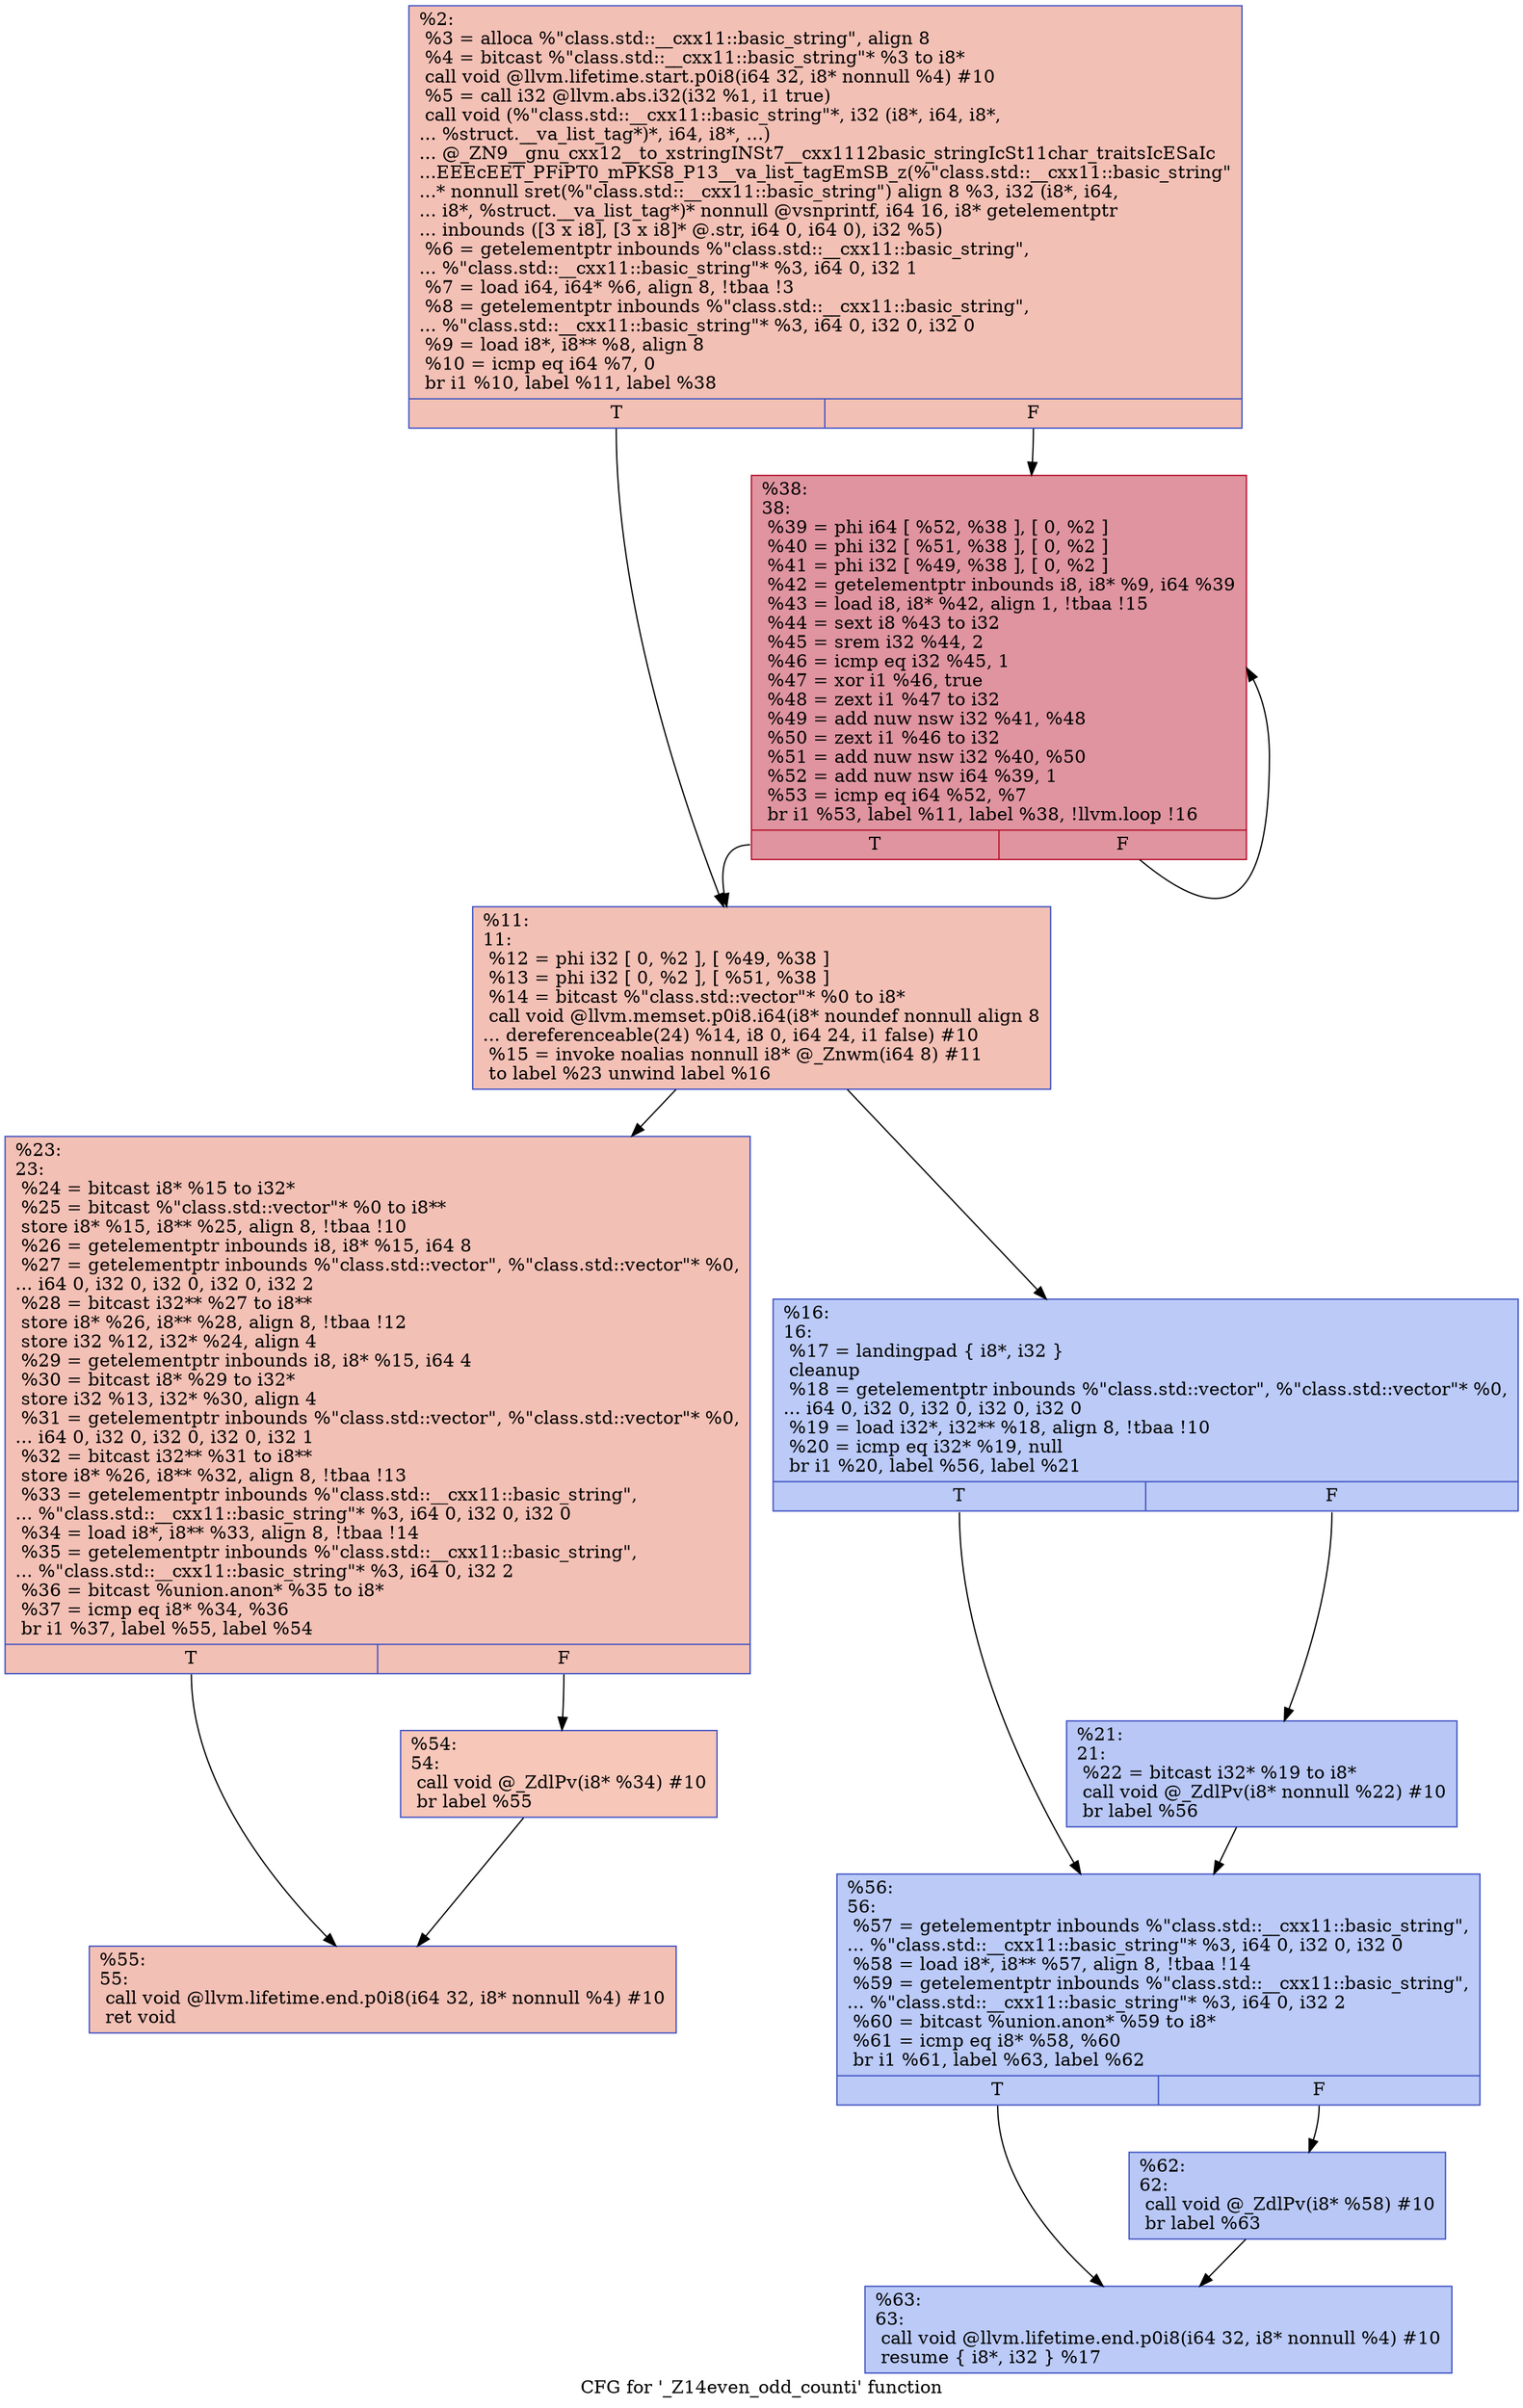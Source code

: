 digraph "CFG for '_Z14even_odd_counti' function" {
	label="CFG for '_Z14even_odd_counti' function";

	Node0x557069615b60 [shape=record,color="#3d50c3ff", style=filled, fillcolor="#e5705870",label="{%2:\l  %3 = alloca %\"class.std::__cxx11::basic_string\", align 8\l  %4 = bitcast %\"class.std::__cxx11::basic_string\"* %3 to i8*\l  call void @llvm.lifetime.start.p0i8(i64 32, i8* nonnull %4) #10\l  %5 = call i32 @llvm.abs.i32(i32 %1, i1 true)\l  call void (%\"class.std::__cxx11::basic_string\"*, i32 (i8*, i64, i8*,\l... %struct.__va_list_tag*)*, i64, i8*, ...)\l... @_ZN9__gnu_cxx12__to_xstringINSt7__cxx1112basic_stringIcSt11char_traitsIcESaIc\l...EEEcEET_PFiPT0_mPKS8_P13__va_list_tagEmSB_z(%\"class.std::__cxx11::basic_string\"\l...* nonnull sret(%\"class.std::__cxx11::basic_string\") align 8 %3, i32 (i8*, i64,\l... i8*, %struct.__va_list_tag*)* nonnull @vsnprintf, i64 16, i8* getelementptr\l... inbounds ([3 x i8], [3 x i8]* @.str, i64 0, i64 0), i32 %5)\l  %6 = getelementptr inbounds %\"class.std::__cxx11::basic_string\",\l... %\"class.std::__cxx11::basic_string\"* %3, i64 0, i32 1\l  %7 = load i64, i64* %6, align 8, !tbaa !3\l  %8 = getelementptr inbounds %\"class.std::__cxx11::basic_string\",\l... %\"class.std::__cxx11::basic_string\"* %3, i64 0, i32 0, i32 0\l  %9 = load i8*, i8** %8, align 8\l  %10 = icmp eq i64 %7, 0\l  br i1 %10, label %11, label %38\l|{<s0>T|<s1>F}}"];
	Node0x557069615b60:s0 -> Node0x557069616310;
	Node0x557069615b60:s1 -> Node0x557069617c00;
	Node0x557069616310 [shape=record,color="#3d50c3ff", style=filled, fillcolor="#e5705870",label="{%11:\l11:                                               \l  %12 = phi i32 [ 0, %2 ], [ %49, %38 ]\l  %13 = phi i32 [ 0, %2 ], [ %51, %38 ]\l  %14 = bitcast %\"class.std::vector\"* %0 to i8*\l  call void @llvm.memset.p0i8.i64(i8* noundef nonnull align 8\l... dereferenceable(24) %14, i8 0, i64 24, i1 false) #10\l  %15 = invoke noalias nonnull i8* @_Znwm(i64 8) #11\l          to label %23 unwind label %16\l}"];
	Node0x557069616310 -> Node0x557069618380;
	Node0x557069616310 -> Node0x557069618410;
	Node0x557069618410 [shape=record,color="#3d50c3ff", style=filled, fillcolor="#6687ed70",label="{%16:\l16:                                               \l  %17 = landingpad \{ i8*, i32 \}\l          cleanup\l  %18 = getelementptr inbounds %\"class.std::vector\", %\"class.std::vector\"* %0,\l... i64 0, i32 0, i32 0, i32 0, i32 0\l  %19 = load i32*, i32** %18, align 8, !tbaa !10\l  %20 = icmp eq i32* %19, null\l  br i1 %20, label %56, label %21\l|{<s0>T|<s1>F}}"];
	Node0x557069618410:s0 -> Node0x557069618b70;
	Node0x557069618410:s1 -> Node0x557069618c00;
	Node0x557069618c00 [shape=record,color="#3d50c3ff", style=filled, fillcolor="#5f7fe870",label="{%21:\l21:                                               \l  %22 = bitcast i32* %19 to i8*\l  call void @_ZdlPv(i8* nonnull %22) #10\l  br label %56\l}"];
	Node0x557069618c00 -> Node0x557069618b70;
	Node0x557069618380 [shape=record,color="#3d50c3ff", style=filled, fillcolor="#e5705870",label="{%23:\l23:                                               \l  %24 = bitcast i8* %15 to i32*\l  %25 = bitcast %\"class.std::vector\"* %0 to i8**\l  store i8* %15, i8** %25, align 8, !tbaa !10\l  %26 = getelementptr inbounds i8, i8* %15, i64 8\l  %27 = getelementptr inbounds %\"class.std::vector\", %\"class.std::vector\"* %0,\l... i64 0, i32 0, i32 0, i32 0, i32 2\l  %28 = bitcast i32** %27 to i8**\l  store i8* %26, i8** %28, align 8, !tbaa !12\l  store i32 %12, i32* %24, align 4\l  %29 = getelementptr inbounds i8, i8* %15, i64 4\l  %30 = bitcast i8* %29 to i32*\l  store i32 %13, i32* %30, align 4\l  %31 = getelementptr inbounds %\"class.std::vector\", %\"class.std::vector\"* %0,\l... i64 0, i32 0, i32 0, i32 0, i32 1\l  %32 = bitcast i32** %31 to i8**\l  store i8* %26, i8** %32, align 8, !tbaa !13\l  %33 = getelementptr inbounds %\"class.std::__cxx11::basic_string\",\l... %\"class.std::__cxx11::basic_string\"* %3, i64 0, i32 0, i32 0\l  %34 = load i8*, i8** %33, align 8, !tbaa !14\l  %35 = getelementptr inbounds %\"class.std::__cxx11::basic_string\",\l... %\"class.std::__cxx11::basic_string\"* %3, i64 0, i32 2\l  %36 = bitcast %union.anon* %35 to i8*\l  %37 = icmp eq i8* %34, %36\l  br i1 %37, label %55, label %54\l|{<s0>T|<s1>F}}"];
	Node0x557069618380:s0 -> Node0x55706961a660;
	Node0x557069618380:s1 -> Node0x55706961a6f0;
	Node0x557069617c00 [shape=record,color="#b70d28ff", style=filled, fillcolor="#b70d2870",label="{%38:\l38:                                               \l  %39 = phi i64 [ %52, %38 ], [ 0, %2 ]\l  %40 = phi i32 [ %51, %38 ], [ 0, %2 ]\l  %41 = phi i32 [ %49, %38 ], [ 0, %2 ]\l  %42 = getelementptr inbounds i8, i8* %9, i64 %39\l  %43 = load i8, i8* %42, align 1, !tbaa !15\l  %44 = sext i8 %43 to i32\l  %45 = srem i32 %44, 2\l  %46 = icmp eq i32 %45, 1\l  %47 = xor i1 %46, true\l  %48 = zext i1 %47 to i32\l  %49 = add nuw nsw i32 %41, %48\l  %50 = zext i1 %46 to i32\l  %51 = add nuw nsw i32 %40, %50\l  %52 = add nuw nsw i64 %39, 1\l  %53 = icmp eq i64 %52, %7\l  br i1 %53, label %11, label %38, !llvm.loop !16\l|{<s0>T|<s1>F}}"];
	Node0x557069617c00:s0 -> Node0x557069616310;
	Node0x557069617c00:s1 -> Node0x557069617c00;
	Node0x55706961a6f0 [shape=record,color="#3d50c3ff", style=filled, fillcolor="#ec7f6370",label="{%54:\l54:                                               \l  call void @_ZdlPv(i8* %34) #10\l  br label %55\l}"];
	Node0x55706961a6f0 -> Node0x55706961a660;
	Node0x55706961a660 [shape=record,color="#3d50c3ff", style=filled, fillcolor="#e5705870",label="{%55:\l55:                                               \l  call void @llvm.lifetime.end.p0i8(i64 32, i8* nonnull %4) #10\l  ret void\l}"];
	Node0x557069618b70 [shape=record,color="#3d50c3ff", style=filled, fillcolor="#6687ed70",label="{%56:\l56:                                               \l  %57 = getelementptr inbounds %\"class.std::__cxx11::basic_string\",\l... %\"class.std::__cxx11::basic_string\"* %3, i64 0, i32 0, i32 0\l  %58 = load i8*, i8** %57, align 8, !tbaa !14\l  %59 = getelementptr inbounds %\"class.std::__cxx11::basic_string\",\l... %\"class.std::__cxx11::basic_string\"* %3, i64 0, i32 2\l  %60 = bitcast %union.anon* %59 to i8*\l  %61 = icmp eq i8* %58, %60\l  br i1 %61, label %63, label %62\l|{<s0>T|<s1>F}}"];
	Node0x557069618b70:s0 -> Node0x55706961bfa0;
	Node0x557069618b70:s1 -> Node0x55706961bff0;
	Node0x55706961bff0 [shape=record,color="#3d50c3ff", style=filled, fillcolor="#5f7fe870",label="{%62:\l62:                                               \l  call void @_ZdlPv(i8* %58) #10\l  br label %63\l}"];
	Node0x55706961bff0 -> Node0x55706961bfa0;
	Node0x55706961bfa0 [shape=record,color="#3d50c3ff", style=filled, fillcolor="#6687ed70",label="{%63:\l63:                                               \l  call void @llvm.lifetime.end.p0i8(i64 32, i8* nonnull %4) #10\l  resume \{ i8*, i32 \} %17\l}"];
}
